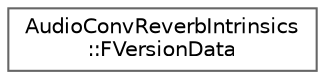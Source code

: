 digraph "Graphical Class Hierarchy"
{
 // INTERACTIVE_SVG=YES
 // LATEX_PDF_SIZE
  bgcolor="transparent";
  edge [fontname=Helvetica,fontsize=10,labelfontname=Helvetica,labelfontsize=10];
  node [fontname=Helvetica,fontsize=10,shape=box,height=0.2,width=0.4];
  rankdir="LR";
  Node0 [id="Node000000",label="AudioConvReverbIntrinsics\l::FVersionData",height=0.2,width=0.4,color="grey40", fillcolor="white", style="filled",URL="$d3/ddd/structAudioConvReverbIntrinsics_1_1FVersionData.html",tooltip=" "];
}
